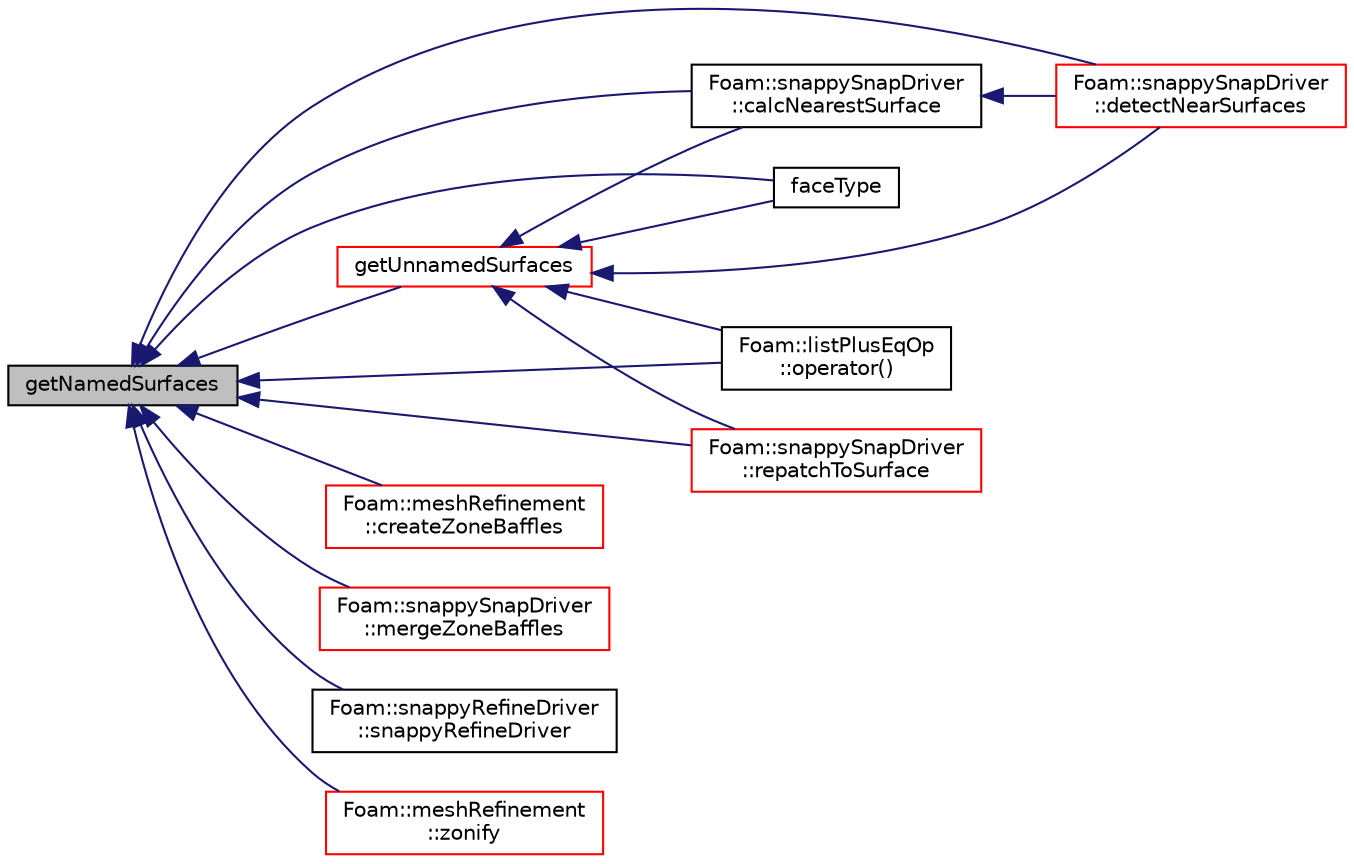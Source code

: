 digraph "getNamedSurfaces"
{
  bgcolor="transparent";
  edge [fontname="Helvetica",fontsize="10",labelfontname="Helvetica",labelfontsize="10"];
  node [fontname="Helvetica",fontsize="10",shape=record];
  rankdir="LR";
  Node1 [label="getNamedSurfaces",height=0.2,width=0.4,color="black", fillcolor="grey75", style="filled", fontcolor="black"];
  Node1 -> Node2 [dir="back",color="midnightblue",fontsize="10",style="solid",fontname="Helvetica"];
  Node2 [label="Foam::snappySnapDriver\l::calcNearestSurface",height=0.2,width=0.4,color="black",URL="$a02370.html#a0a334a64613ee0c208d8edf18306bcf2",tooltip="Per patch point calculate point on nearest surface. Set as. "];
  Node2 -> Node3 [dir="back",color="midnightblue",fontsize="10",style="solid",fontname="Helvetica"];
  Node3 [label="Foam::snappySnapDriver\l::detectNearSurfaces",height=0.2,width=0.4,color="red",URL="$a02370.html#a1f0aa6841e7a037db0a22342f828e761",tooltip="Per patch point override displacement if in gap situation. "];
  Node1 -> Node4 [dir="back",color="midnightblue",fontsize="10",style="solid",fontname="Helvetica"];
  Node4 [label="Foam::meshRefinement\l::createZoneBaffles",height=0.2,width=0.4,color="red",URL="$a01473.html#a79af0bcc267d8fda8b3f4e683cac915b",tooltip="Create baffles for faces straddling zoned surfaces. Return. "];
  Node1 -> Node3 [dir="back",color="midnightblue",fontsize="10",style="solid",fontname="Helvetica"];
  Node1 -> Node5 [dir="back",color="midnightblue",fontsize="10",style="solid",fontname="Helvetica"];
  Node5 [label="faceType",height=0.2,width=0.4,color="black",URL="$a02512.html#a1e856fec4c593f3db2732d2bb6bb2246",tooltip="How to handle face of surfaces with a faceZone. "];
  Node1 -> Node6 [dir="back",color="midnightblue",fontsize="10",style="solid",fontname="Helvetica"];
  Node6 [label="getUnnamedSurfaces",height=0.2,width=0.4,color="red",URL="$a02512.html#a1f8c08324d9ad320e759f30f23b2d151",tooltip="Get indices of unnamed surfaces (surfaces without faceZoneName) "];
  Node6 -> Node2 [dir="back",color="midnightblue",fontsize="10",style="solid",fontname="Helvetica"];
  Node6 -> Node3 [dir="back",color="midnightblue",fontsize="10",style="solid",fontname="Helvetica"];
  Node6 -> Node5 [dir="back",color="midnightblue",fontsize="10",style="solid",fontname="Helvetica"];
  Node6 -> Node7 [dir="back",color="midnightblue",fontsize="10",style="solid",fontname="Helvetica"];
  Node7 [label="Foam::listPlusEqOp\l::operator()",height=0.2,width=0.4,color="black",URL="$a01371.html#ae4420a9fd791f5ab9ebad1a3150ba899"];
  Node6 -> Node8 [dir="back",color="midnightblue",fontsize="10",style="solid",fontname="Helvetica"];
  Node8 [label="Foam::snappySnapDriver\l::repatchToSurface",height=0.2,width=0.4,color="red",URL="$a02370.html#abf0c9c836463b6164ef331dce238b2fa",tooltip="Repatch faces according to surface nearest the face centre. "];
  Node1 -> Node9 [dir="back",color="midnightblue",fontsize="10",style="solid",fontname="Helvetica"];
  Node9 [label="Foam::snappySnapDriver\l::mergeZoneBaffles",height=0.2,width=0.4,color="red",URL="$a02370.html#a09b35dbc41cd9da97fc287b2d4049f9d",tooltip="Merge baffles. "];
  Node1 -> Node7 [dir="back",color="midnightblue",fontsize="10",style="solid",fontname="Helvetica"];
  Node1 -> Node8 [dir="back",color="midnightblue",fontsize="10",style="solid",fontname="Helvetica"];
  Node1 -> Node10 [dir="back",color="midnightblue",fontsize="10",style="solid",fontname="Helvetica"];
  Node10 [label="Foam::snappyRefineDriver\l::snappyRefineDriver",height=0.2,width=0.4,color="black",URL="$a02369.html#a5675da79b1a5d194aa113611d3b9e024",tooltip="Construct from components. "];
  Node1 -> Node11 [dir="back",color="midnightblue",fontsize="10",style="solid",fontname="Helvetica"];
  Node11 [label="Foam::meshRefinement\l::zonify",height=0.2,width=0.4,color="red",URL="$a01473.html#a90cf965dfe02eb20f11a4a8c6035747f",tooltip="Put faces/cells into zones according to surface specification. "];
}
